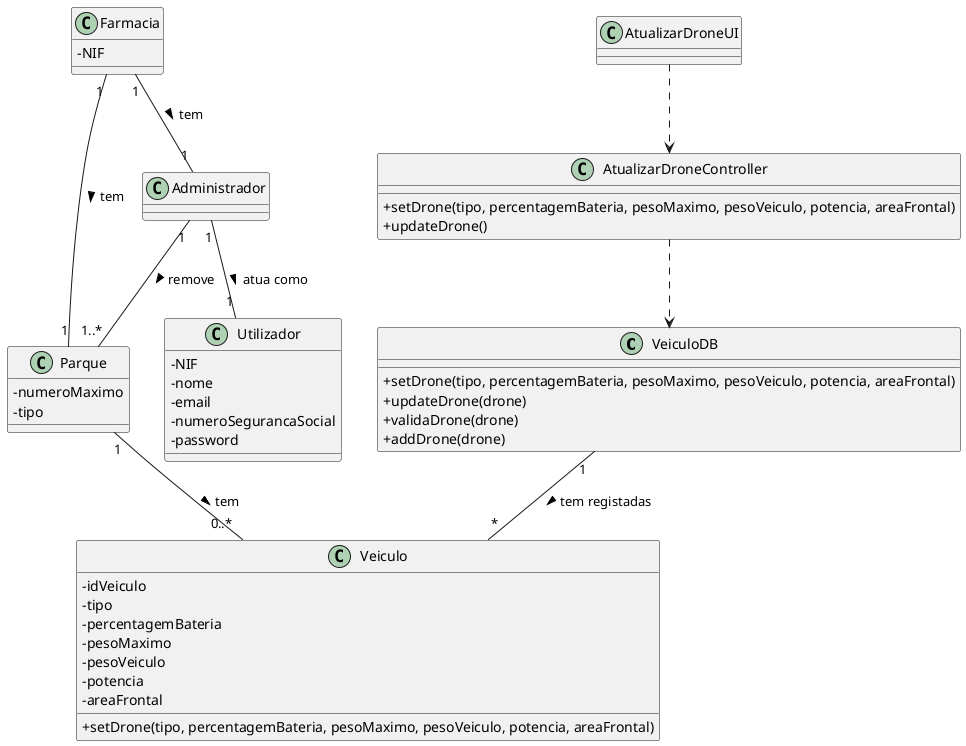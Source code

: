 @startuml
skinparam classAttributeIconSize 0

class VeiculoDB {
  +setDrone(tipo, percentagemBateria, pesoMaximo, pesoVeiculo, potencia, areaFrontal)
  +updateDrone(drone)
  +validaDrone(drone)
  +addDrone(drone)
}

class AtualizarDroneController {
    +setDrone(tipo, percentagemBateria, pesoMaximo, pesoVeiculo, potencia, areaFrontal)
    +updateDrone()
}

class AtualizarDroneUI {
}

class Veiculo {
   -idVeiculo
   -tipo
   -percentagemBateria
   -pesoMaximo
   -pesoVeiculo
   -potencia
   -areaFrontal
   +setDrone(tipo, percentagemBateria, pesoMaximo, pesoVeiculo, potencia, areaFrontal)
}

class Parque {
  -numeroMaximo
  -tipo
}

class Farmacia {
  -NIF
}

class Utilizador {
  -NIF
  -nome
  -email
  -numeroSegurancaSocial
  -password
}

Administrador "1" -- "1" Utilizador: atua como >
Administrador "1" -- "1..*" Parque: remove >
Farmacia "1" -- "1" Parque: tem >
Farmacia "1" -- "1" Administrador: tem >
Parque "1" -- "0..*" Veiculo: tem > 

AtualizarDroneUI ..> AtualizarDroneController 

AtualizarDroneController ..> VeiculoDB
VeiculoDB "1" -- "*" Veiculo: tem registadas >
@enduml